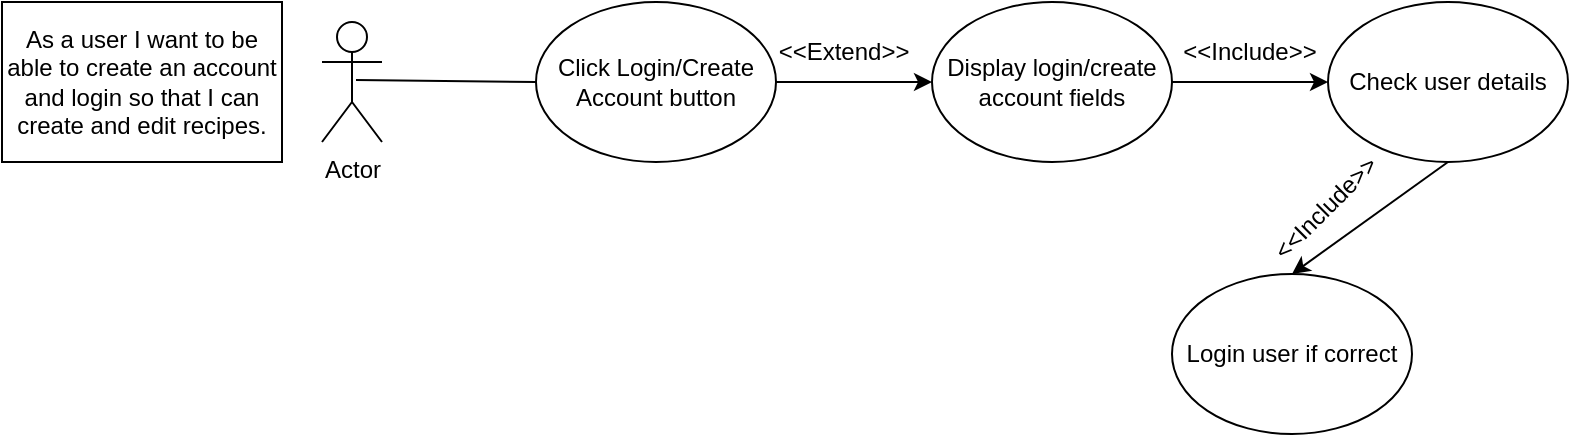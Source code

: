 <mxfile version="24.9.3">
  <diagram name="Page-1" id="12Xr5EPKVb7Wy7WyVzPp">
    <mxGraphModel dx="758" dy="1451" grid="0" gridSize="10" guides="1" tooltips="1" connect="1" arrows="1" fold="1" page="0" pageScale="1" pageWidth="827" pageHeight="1169" math="0" shadow="0">
      <root>
        <mxCell id="0" />
        <mxCell id="1" parent="0" />
        <mxCell id="pWIE1eiKw1UgQ77aIppx-1" value="As a user I want to be able to create an account and login so that I can create and edit recipes." style="rounded=0;whiteSpace=wrap;html=1;" parent="1" vertex="1">
          <mxGeometry x="20" y="-120" width="140" height="80" as="geometry" />
        </mxCell>
        <mxCell id="pWIE1eiKw1UgQ77aIppx-2" value="Actor" style="shape=umlActor;verticalLabelPosition=bottom;verticalAlign=top;html=1;outlineConnect=0;" parent="1" vertex="1">
          <mxGeometry x="180" y="-110" width="30" height="60" as="geometry" />
        </mxCell>
        <mxCell id="pWIE1eiKw1UgQ77aIppx-8" value="Click Login/Create Account button" style="ellipse;whiteSpace=wrap;html=1;" parent="1" vertex="1">
          <mxGeometry x="287" y="-120" width="120" height="80" as="geometry" />
        </mxCell>
        <mxCell id="pWIE1eiKw1UgQ77aIppx-9" value="" style="endArrow=none;html=1;rounded=0;entryX=0;entryY=0.5;entryDx=0;entryDy=0;" parent="1" target="pWIE1eiKw1UgQ77aIppx-8" edge="1">
          <mxGeometry width="50" height="50" relative="1" as="geometry">
            <mxPoint x="197" y="-81" as="sourcePoint" />
            <mxPoint x="280" y="-80" as="targetPoint" />
          </mxGeometry>
        </mxCell>
        <mxCell id="pWIE1eiKw1UgQ77aIppx-19" value="&amp;lt;&amp;lt;Extend&amp;gt;&amp;gt;" style="text;html=1;align=center;verticalAlign=middle;whiteSpace=wrap;rounded=0;rotation=0;" parent="1" vertex="1">
          <mxGeometry x="411" y="-110" width="60" height="30" as="geometry" />
        </mxCell>
        <mxCell id="-N3LWzp9jNuqIjSXiq-N-1" value="Check user details" style="ellipse;whiteSpace=wrap;html=1;" vertex="1" parent="1">
          <mxGeometry x="683" y="-120" width="120" height="80" as="geometry" />
        </mxCell>
        <mxCell id="-N3LWzp9jNuqIjSXiq-N-2" value="" style="endArrow=classic;html=1;rounded=0;entryX=0;entryY=0.5;entryDx=0;entryDy=0;exitX=1;exitY=0.5;exitDx=0;exitDy=0;" edge="1" parent="1" source="-N3LWzp9jNuqIjSXiq-N-3" target="-N3LWzp9jNuqIjSXiq-N-1">
          <mxGeometry width="50" height="50" relative="1" as="geometry">
            <mxPoint x="605" y="-77" as="sourcePoint" />
            <mxPoint x="659" y="-82" as="targetPoint" />
          </mxGeometry>
        </mxCell>
        <mxCell id="-N3LWzp9jNuqIjSXiq-N-3" value="Display login/create account fields" style="ellipse;whiteSpace=wrap;html=1;" vertex="1" parent="1">
          <mxGeometry x="485" y="-120" width="120" height="80" as="geometry" />
        </mxCell>
        <mxCell id="-N3LWzp9jNuqIjSXiq-N-4" value="" style="endArrow=classic;html=1;rounded=0;entryX=0;entryY=0.5;entryDx=0;entryDy=0;exitX=1;exitY=0.5;exitDx=0;exitDy=0;" edge="1" parent="1" source="pWIE1eiKw1UgQ77aIppx-8" target="-N3LWzp9jNuqIjSXiq-N-3">
          <mxGeometry width="50" height="50" relative="1" as="geometry">
            <mxPoint x="451" y="-80" as="sourcePoint" />
            <mxPoint x="537" y="-59" as="targetPoint" />
          </mxGeometry>
        </mxCell>
        <mxCell id="-N3LWzp9jNuqIjSXiq-N-8" value="&amp;lt;&amp;lt;Include&amp;gt;&amp;gt;" style="text;html=1;align=center;verticalAlign=middle;whiteSpace=wrap;rounded=0;rotation=0;" vertex="1" parent="1">
          <mxGeometry x="614" y="-110" width="60" height="30" as="geometry" />
        </mxCell>
        <mxCell id="-N3LWzp9jNuqIjSXiq-N-9" value="Login user if correct" style="ellipse;whiteSpace=wrap;html=1;" vertex="1" parent="1">
          <mxGeometry x="605" y="16" width="120" height="80" as="geometry" />
        </mxCell>
        <mxCell id="-N3LWzp9jNuqIjSXiq-N-11" value="" style="endArrow=classic;html=1;rounded=0;exitX=0.5;exitY=1;exitDx=0;exitDy=0;entryX=0.5;entryY=0;entryDx=0;entryDy=0;" edge="1" parent="1" source="-N3LWzp9jNuqIjSXiq-N-1" target="-N3LWzp9jNuqIjSXiq-N-9">
          <mxGeometry width="50" height="50" relative="1" as="geometry">
            <mxPoint x="680" y="119" as="sourcePoint" />
            <mxPoint x="730" y="69" as="targetPoint" />
          </mxGeometry>
        </mxCell>
        <mxCell id="-N3LWzp9jNuqIjSXiq-N-12" value="&amp;lt;&amp;lt;Include&amp;gt;&amp;gt;" style="text;html=1;align=center;verticalAlign=middle;whiteSpace=wrap;rounded=0;rotation=-45;" vertex="1" parent="1">
          <mxGeometry x="652" y="-32" width="60" height="30" as="geometry" />
        </mxCell>
      </root>
    </mxGraphModel>
  </diagram>
</mxfile>
